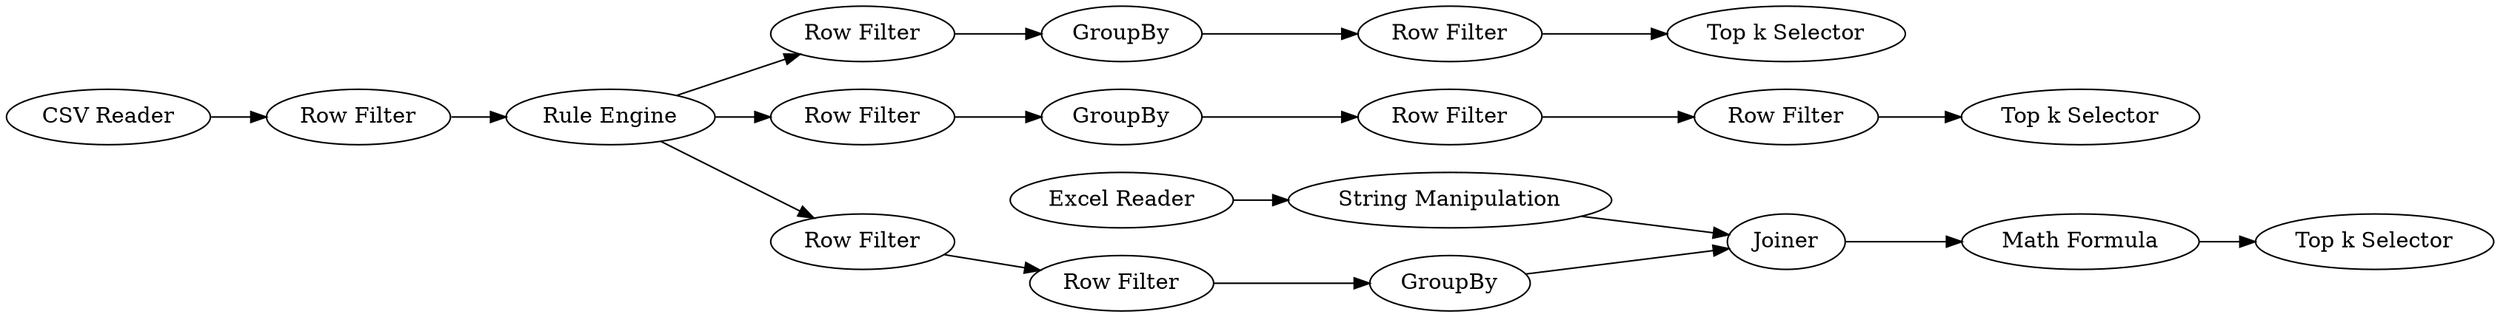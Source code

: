 digraph {
	14 -> 16
	8 -> 9
	13 -> 14
	2 -> 19
	2 -> 8
	4 -> 6
	11 -> 12
	17 -> 18
	10 -> 2
	9 -> 11
	15 -> 16
	1 -> 10
	6 -> 7
	20 -> 15
	7 -> 5
	3 -> 4
	19 -> 20
	2 -> 3
	16 -> 17
	7 [label="Row Filter"]
	9 [label=GroupBy]
	18 [label="Top k Selector"]
	8 [label="Row Filter"]
	17 [label="Math Formula"]
	3 [label="Row Filter"]
	19 [label="Row Filter"]
	6 [label="Row Filter"]
	15 [label=GroupBy]
	12 [label="Top k Selector"]
	10 [label="Row Filter"]
	16 [label=Joiner]
	1 [label="CSV Reader"]
	11 [label="Row Filter"]
	4 [label=GroupBy]
	14 [label="String Manipulation"]
	5 [label="Top k Selector"]
	13 [label="Excel Reader"]
	20 [label="Row Filter"]
	2 [label="Rule Engine"]
	rankdir=LR
}
